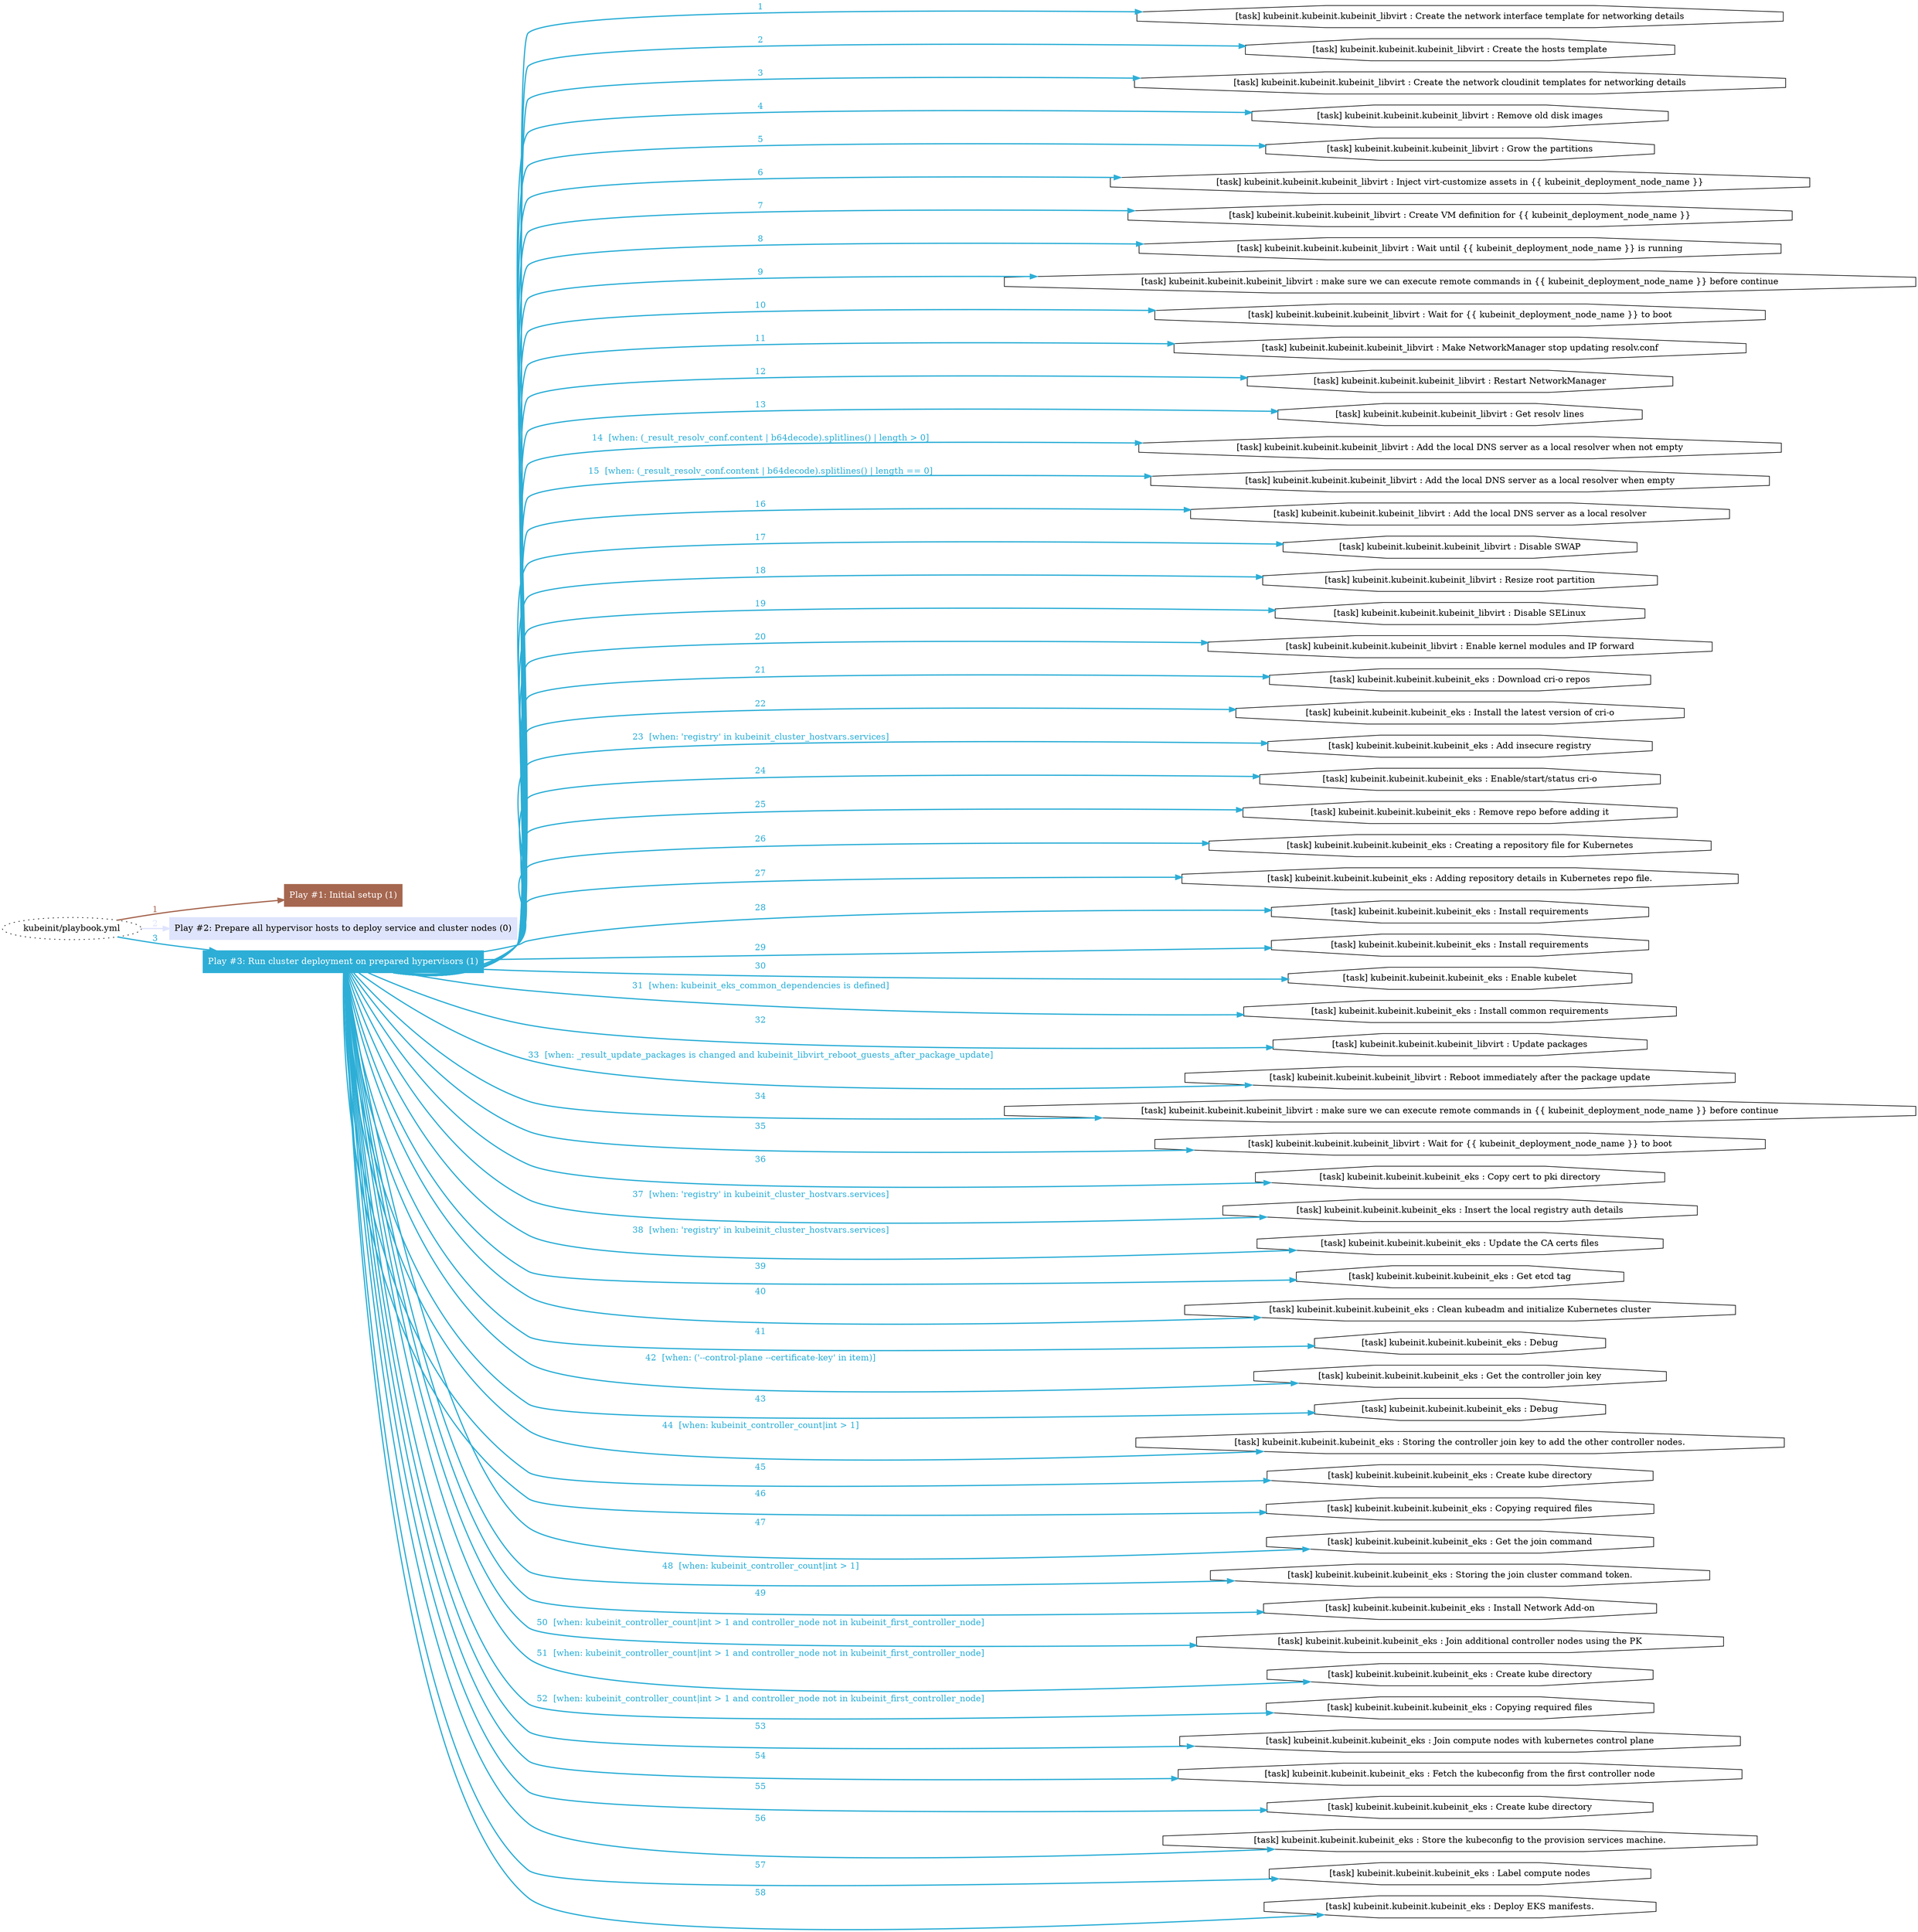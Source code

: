 digraph "kubeinit/playbook.yml "{
	graph [concentrate=true ordering=in rankdir=LR ratio=fill]
	edge [esep=5 sep=10]
	"kubeinit/playbook.yml" [id=root_node style=dotted]
	subgraph "Play #1: Initial setup (1) "{
		"Play #1: Initial setup (1)" [color="#a66750" fontcolor="#ffffff" id="play_c49511a4-8087-4552-a99a-be73bd675fc4" shape=box style=filled tooltip=localhost]
		"kubeinit/playbook.yml" -> "Play #1: Initial setup (1)" [label=1 color="#a66750" fontcolor="#a66750" id="edge_f1e9cc52-a44b-4df7-889f-54597509a7da" style=bold]
	}
	subgraph "Play #2: Prepare all hypervisor hosts to deploy service and cluster nodes (0) "{
		"Play #2: Prepare all hypervisor hosts to deploy service and cluster nodes (0)" [color="#dfe4fd" fontcolor="#000000" id="play_cf7ed102-b476-4156-9a11-986a63831063" shape=box style=filled tooltip=""]
		"kubeinit/playbook.yml" -> "Play #2: Prepare all hypervisor hosts to deploy service and cluster nodes (0)" [label=2 color="#dfe4fd" fontcolor="#dfe4fd" id="edge_db840cfa-36d4-438e-90d6-3155e73f8098" style=bold]
	}
	subgraph "Play #3: Run cluster deployment on prepared hypervisors (1) "{
		"Play #3: Run cluster deployment on prepared hypervisors (1)" [color="#2daed6" fontcolor="#ffffff" id="play_823f570b-f8f9-4501-80ab-931c36035272" shape=box style=filled tooltip=localhost]
		"kubeinit/playbook.yml" -> "Play #3: Run cluster deployment on prepared hypervisors (1)" [label=3 color="#2daed6" fontcolor="#2daed6" id="edge_3857cae8-c939-4791-9ce9-0c96936f4c60" style=bold]
		"task_e54ea33c-8368-4fe8-a0be-9c78f76446cb" [label="[task] kubeinit.kubeinit.kubeinit_libvirt : Create the network interface template for networking details" id="task_e54ea33c-8368-4fe8-a0be-9c78f76446cb" shape=octagon tooltip="[task] kubeinit.kubeinit.kubeinit_libvirt : Create the network interface template for networking details"]
		"Play #3: Run cluster deployment on prepared hypervisors (1)" -> "task_e54ea33c-8368-4fe8-a0be-9c78f76446cb" [label=1 color="#2daed6" fontcolor="#2daed6" id="edge_09293bf9-3b2f-4192-9197-107ade225ece" style=bold]
		"task_3b4a8a1a-33da-4553-b1f3-a86daa80fe8f" [label="[task] kubeinit.kubeinit.kubeinit_libvirt : Create the hosts template" id="task_3b4a8a1a-33da-4553-b1f3-a86daa80fe8f" shape=octagon tooltip="[task] kubeinit.kubeinit.kubeinit_libvirt : Create the hosts template"]
		"Play #3: Run cluster deployment on prepared hypervisors (1)" -> "task_3b4a8a1a-33da-4553-b1f3-a86daa80fe8f" [label=2 color="#2daed6" fontcolor="#2daed6" id="edge_17a104f6-9572-4b05-8105-3247ed7fc28f" style=bold]
		"task_3b9b2287-272d-4ce3-9032-e7b40362f691" [label="[task] kubeinit.kubeinit.kubeinit_libvirt : Create the network cloudinit templates for networking details" id="task_3b9b2287-272d-4ce3-9032-e7b40362f691" shape=octagon tooltip="[task] kubeinit.kubeinit.kubeinit_libvirt : Create the network cloudinit templates for networking details"]
		"Play #3: Run cluster deployment on prepared hypervisors (1)" -> "task_3b9b2287-272d-4ce3-9032-e7b40362f691" [label=3 color="#2daed6" fontcolor="#2daed6" id="edge_b97d6a75-719a-460d-99cb-056815b9a7fa" style=bold]
		"task_55a25495-c0ed-45e9-a9c8-602a12edd31d" [label="[task] kubeinit.kubeinit.kubeinit_libvirt : Remove old disk images" id="task_55a25495-c0ed-45e9-a9c8-602a12edd31d" shape=octagon tooltip="[task] kubeinit.kubeinit.kubeinit_libvirt : Remove old disk images"]
		"Play #3: Run cluster deployment on prepared hypervisors (1)" -> "task_55a25495-c0ed-45e9-a9c8-602a12edd31d" [label=4 color="#2daed6" fontcolor="#2daed6" id="edge_657dbd97-133d-45a9-8783-0d2aaf0525cf" style=bold]
		"task_ca8c4553-5d0a-4b66-9508-d85496637dac" [label="[task] kubeinit.kubeinit.kubeinit_libvirt : Grow the partitions" id="task_ca8c4553-5d0a-4b66-9508-d85496637dac" shape=octagon tooltip="[task] kubeinit.kubeinit.kubeinit_libvirt : Grow the partitions"]
		"Play #3: Run cluster deployment on prepared hypervisors (1)" -> "task_ca8c4553-5d0a-4b66-9508-d85496637dac" [label=5 color="#2daed6" fontcolor="#2daed6" id="edge_eacf04f3-d9b6-40bb-91ed-66164d177370" style=bold]
		"task_33eeee05-e735-442d-b516-857be7f79397" [label="[task] kubeinit.kubeinit.kubeinit_libvirt : Inject virt-customize assets in {{ kubeinit_deployment_node_name }}" id="task_33eeee05-e735-442d-b516-857be7f79397" shape=octagon tooltip="[task] kubeinit.kubeinit.kubeinit_libvirt : Inject virt-customize assets in {{ kubeinit_deployment_node_name }}"]
		"Play #3: Run cluster deployment on prepared hypervisors (1)" -> "task_33eeee05-e735-442d-b516-857be7f79397" [label=6 color="#2daed6" fontcolor="#2daed6" id="edge_53c4a6df-64da-4d97-8003-a27ffcce5506" style=bold]
		"task_3da1da0e-d875-47f5-9586-7090e00f3f9a" [label="[task] kubeinit.kubeinit.kubeinit_libvirt : Create VM definition for {{ kubeinit_deployment_node_name }}" id="task_3da1da0e-d875-47f5-9586-7090e00f3f9a" shape=octagon tooltip="[task] kubeinit.kubeinit.kubeinit_libvirt : Create VM definition for {{ kubeinit_deployment_node_name }}"]
		"Play #3: Run cluster deployment on prepared hypervisors (1)" -> "task_3da1da0e-d875-47f5-9586-7090e00f3f9a" [label=7 color="#2daed6" fontcolor="#2daed6" id="edge_ee2a6490-008e-449c-b854-0192a663aabd" style=bold]
		"task_b60c3e5b-bd10-4313-94ea-a87d76d6043c" [label="[task] kubeinit.kubeinit.kubeinit_libvirt : Wait until {{ kubeinit_deployment_node_name }} is running" id="task_b60c3e5b-bd10-4313-94ea-a87d76d6043c" shape=octagon tooltip="[task] kubeinit.kubeinit.kubeinit_libvirt : Wait until {{ kubeinit_deployment_node_name }} is running"]
		"Play #3: Run cluster deployment on prepared hypervisors (1)" -> "task_b60c3e5b-bd10-4313-94ea-a87d76d6043c" [label=8 color="#2daed6" fontcolor="#2daed6" id="edge_553bf18f-f040-43b3-b72f-b495015f669a" style=bold]
		"task_5cd1092a-3a15-4500-a2c6-8f2a4eca089a" [label="[task] kubeinit.kubeinit.kubeinit_libvirt : make sure we can execute remote commands in {{ kubeinit_deployment_node_name }} before continue" id="task_5cd1092a-3a15-4500-a2c6-8f2a4eca089a" shape=octagon tooltip="[task] kubeinit.kubeinit.kubeinit_libvirt : make sure we can execute remote commands in {{ kubeinit_deployment_node_name }} before continue"]
		"Play #3: Run cluster deployment on prepared hypervisors (1)" -> "task_5cd1092a-3a15-4500-a2c6-8f2a4eca089a" [label=9 color="#2daed6" fontcolor="#2daed6" id="edge_3f95a410-4b39-4a7d-aa43-247d545091ff" style=bold]
		"task_40d6627c-7d8f-463b-8057-b5bb32519025" [label="[task] kubeinit.kubeinit.kubeinit_libvirt : Wait for {{ kubeinit_deployment_node_name }} to boot" id="task_40d6627c-7d8f-463b-8057-b5bb32519025" shape=octagon tooltip="[task] kubeinit.kubeinit.kubeinit_libvirt : Wait for {{ kubeinit_deployment_node_name }} to boot"]
		"Play #3: Run cluster deployment on prepared hypervisors (1)" -> "task_40d6627c-7d8f-463b-8057-b5bb32519025" [label=10 color="#2daed6" fontcolor="#2daed6" id="edge_ad3c5b38-1ca5-47d3-bc16-ec2dd47f8707" style=bold]
		"task_02d5f171-5d3c-40cd-a9cc-3891fb27f107" [label="[task] kubeinit.kubeinit.kubeinit_libvirt : Make NetworkManager stop updating resolv.conf" id="task_02d5f171-5d3c-40cd-a9cc-3891fb27f107" shape=octagon tooltip="[task] kubeinit.kubeinit.kubeinit_libvirt : Make NetworkManager stop updating resolv.conf"]
		"Play #3: Run cluster deployment on prepared hypervisors (1)" -> "task_02d5f171-5d3c-40cd-a9cc-3891fb27f107" [label=11 color="#2daed6" fontcolor="#2daed6" id="edge_37e93060-5118-4778-9496-2f5b51429d5d" style=bold]
		"task_d406ec8b-7f32-4fcf-b3d1-9de695638236" [label="[task] kubeinit.kubeinit.kubeinit_libvirt : Restart NetworkManager" id="task_d406ec8b-7f32-4fcf-b3d1-9de695638236" shape=octagon tooltip="[task] kubeinit.kubeinit.kubeinit_libvirt : Restart NetworkManager"]
		"Play #3: Run cluster deployment on prepared hypervisors (1)" -> "task_d406ec8b-7f32-4fcf-b3d1-9de695638236" [label=12 color="#2daed6" fontcolor="#2daed6" id="edge_1cd62089-0f33-4c50-acda-a1221a85f86f" style=bold]
		"task_21b65b81-7a45-46eb-8469-bca39087e866" [label="[task] kubeinit.kubeinit.kubeinit_libvirt : Get resolv lines" id="task_21b65b81-7a45-46eb-8469-bca39087e866" shape=octagon tooltip="[task] kubeinit.kubeinit.kubeinit_libvirt : Get resolv lines"]
		"Play #3: Run cluster deployment on prepared hypervisors (1)" -> "task_21b65b81-7a45-46eb-8469-bca39087e866" [label=13 color="#2daed6" fontcolor="#2daed6" id="edge_28f84624-47d4-43f1-8133-8ede66fe9172" style=bold]
		"task_9b9feb0a-554b-4551-bdd8-b5e42f23289f" [label="[task] kubeinit.kubeinit.kubeinit_libvirt : Add the local DNS server as a local resolver when not empty" id="task_9b9feb0a-554b-4551-bdd8-b5e42f23289f" shape=octagon tooltip="[task] kubeinit.kubeinit.kubeinit_libvirt : Add the local DNS server as a local resolver when not empty"]
		"Play #3: Run cluster deployment on prepared hypervisors (1)" -> "task_9b9feb0a-554b-4551-bdd8-b5e42f23289f" [label="14  [when: (_result_resolv_conf.content | b64decode).splitlines() | length > 0]" color="#2daed6" fontcolor="#2daed6" id="edge_3448b249-dce8-4d92-a6be-da1d7c2c4b00" style=bold]
		"task_4ef5d6df-1e98-4328-bb5e-2e001b317364" [label="[task] kubeinit.kubeinit.kubeinit_libvirt : Add the local DNS server as a local resolver when empty" id="task_4ef5d6df-1e98-4328-bb5e-2e001b317364" shape=octagon tooltip="[task] kubeinit.kubeinit.kubeinit_libvirt : Add the local DNS server as a local resolver when empty"]
		"Play #3: Run cluster deployment on prepared hypervisors (1)" -> "task_4ef5d6df-1e98-4328-bb5e-2e001b317364" [label="15  [when: (_result_resolv_conf.content | b64decode).splitlines() | length == 0]" color="#2daed6" fontcolor="#2daed6" id="edge_5cfc3c4c-e375-4550-ba0d-e5492c9a02aa" style=bold]
		"task_21b57e58-ab38-40bd-8e41-34b328ad05c2" [label="[task] kubeinit.kubeinit.kubeinit_libvirt : Add the local DNS server as a local resolver" id="task_21b57e58-ab38-40bd-8e41-34b328ad05c2" shape=octagon tooltip="[task] kubeinit.kubeinit.kubeinit_libvirt : Add the local DNS server as a local resolver"]
		"Play #3: Run cluster deployment on prepared hypervisors (1)" -> "task_21b57e58-ab38-40bd-8e41-34b328ad05c2" [label=16 color="#2daed6" fontcolor="#2daed6" id="edge_5ed2160e-6be6-4e69-b289-77e1bfdd298e" style=bold]
		"task_f0ccde41-622f-4173-90e5-595069604034" [label="[task] kubeinit.kubeinit.kubeinit_libvirt : Disable SWAP" id="task_f0ccde41-622f-4173-90e5-595069604034" shape=octagon tooltip="[task] kubeinit.kubeinit.kubeinit_libvirt : Disable SWAP"]
		"Play #3: Run cluster deployment on prepared hypervisors (1)" -> "task_f0ccde41-622f-4173-90e5-595069604034" [label=17 color="#2daed6" fontcolor="#2daed6" id="edge_2f26a306-4087-4c3d-8904-123a86d3d93a" style=bold]
		"task_2e50c91f-333f-451d-a18a-c0480aa24d89" [label="[task] kubeinit.kubeinit.kubeinit_libvirt : Resize root partition" id="task_2e50c91f-333f-451d-a18a-c0480aa24d89" shape=octagon tooltip="[task] kubeinit.kubeinit.kubeinit_libvirt : Resize root partition"]
		"Play #3: Run cluster deployment on prepared hypervisors (1)" -> "task_2e50c91f-333f-451d-a18a-c0480aa24d89" [label=18 color="#2daed6" fontcolor="#2daed6" id="edge_942eea67-0f9b-440b-b512-28aba415a7b0" style=bold]
		"task_55a150a6-99e9-4d85-a323-2c80a6c00440" [label="[task] kubeinit.kubeinit.kubeinit_libvirt : Disable SELinux" id="task_55a150a6-99e9-4d85-a323-2c80a6c00440" shape=octagon tooltip="[task] kubeinit.kubeinit.kubeinit_libvirt : Disable SELinux"]
		"Play #3: Run cluster deployment on prepared hypervisors (1)" -> "task_55a150a6-99e9-4d85-a323-2c80a6c00440" [label=19 color="#2daed6" fontcolor="#2daed6" id="edge_df60f6a3-a3cd-4b08-a9e0-c5749aad5ce5" style=bold]
		"task_986c35ab-73b2-4a0a-9c53-c461c5a108d2" [label="[task] kubeinit.kubeinit.kubeinit_libvirt : Enable kernel modules and IP forward" id="task_986c35ab-73b2-4a0a-9c53-c461c5a108d2" shape=octagon tooltip="[task] kubeinit.kubeinit.kubeinit_libvirt : Enable kernel modules and IP forward"]
		"Play #3: Run cluster deployment on prepared hypervisors (1)" -> "task_986c35ab-73b2-4a0a-9c53-c461c5a108d2" [label=20 color="#2daed6" fontcolor="#2daed6" id="edge_3cd84695-3826-462b-8ca0-756b50103aa3" style=bold]
		"task_8c239e4b-928b-496a-968c-f0f75912764d" [label="[task] kubeinit.kubeinit.kubeinit_eks : Download cri-o repos" id="task_8c239e4b-928b-496a-968c-f0f75912764d" shape=octagon tooltip="[task] kubeinit.kubeinit.kubeinit_eks : Download cri-o repos"]
		"Play #3: Run cluster deployment on prepared hypervisors (1)" -> "task_8c239e4b-928b-496a-968c-f0f75912764d" [label=21 color="#2daed6" fontcolor="#2daed6" id="edge_8c22aade-b319-4116-9a85-ce64f8c9d01c" style=bold]
		"task_58297e1e-8909-4b02-96cc-df063313cdd6" [label="[task] kubeinit.kubeinit.kubeinit_eks : Install the latest version of cri-o" id="task_58297e1e-8909-4b02-96cc-df063313cdd6" shape=octagon tooltip="[task] kubeinit.kubeinit.kubeinit_eks : Install the latest version of cri-o"]
		"Play #3: Run cluster deployment on prepared hypervisors (1)" -> "task_58297e1e-8909-4b02-96cc-df063313cdd6" [label=22 color="#2daed6" fontcolor="#2daed6" id="edge_35151c7c-90c2-4417-8019-e7e0ebb4e418" style=bold]
		"task_4ad93a55-554c-462f-8f2c-f059fc25e26f" [label="[task] kubeinit.kubeinit.kubeinit_eks : Add insecure registry" id="task_4ad93a55-554c-462f-8f2c-f059fc25e26f" shape=octagon tooltip="[task] kubeinit.kubeinit.kubeinit_eks : Add insecure registry"]
		"Play #3: Run cluster deployment on prepared hypervisors (1)" -> "task_4ad93a55-554c-462f-8f2c-f059fc25e26f" [label="23  [when: 'registry' in kubeinit_cluster_hostvars.services]" color="#2daed6" fontcolor="#2daed6" id="edge_1197205e-fd06-4cd7-963a-7331912909aa" style=bold]
		"task_05b49c51-44c3-4b22-9505-ec38a32e207b" [label="[task] kubeinit.kubeinit.kubeinit_eks : Enable/start/status cri-o" id="task_05b49c51-44c3-4b22-9505-ec38a32e207b" shape=octagon tooltip="[task] kubeinit.kubeinit.kubeinit_eks : Enable/start/status cri-o"]
		"Play #3: Run cluster deployment on prepared hypervisors (1)" -> "task_05b49c51-44c3-4b22-9505-ec38a32e207b" [label=24 color="#2daed6" fontcolor="#2daed6" id="edge_097bbe85-46ea-4715-9358-f7fa9f80e4a1" style=bold]
		"task_e19ff15f-6184-4781-9b53-96444b2626bb" [label="[task] kubeinit.kubeinit.kubeinit_eks : Remove repo before adding it" id="task_e19ff15f-6184-4781-9b53-96444b2626bb" shape=octagon tooltip="[task] kubeinit.kubeinit.kubeinit_eks : Remove repo before adding it"]
		"Play #3: Run cluster deployment on prepared hypervisors (1)" -> "task_e19ff15f-6184-4781-9b53-96444b2626bb" [label=25 color="#2daed6" fontcolor="#2daed6" id="edge_a61542e9-41b2-4b5b-af0a-245f3619e653" style=bold]
		"task_b5b6aa7d-cb84-428f-8775-4002ca479fa7" [label="[task] kubeinit.kubeinit.kubeinit_eks : Creating a repository file for Kubernetes" id="task_b5b6aa7d-cb84-428f-8775-4002ca479fa7" shape=octagon tooltip="[task] kubeinit.kubeinit.kubeinit_eks : Creating a repository file for Kubernetes"]
		"Play #3: Run cluster deployment on prepared hypervisors (1)" -> "task_b5b6aa7d-cb84-428f-8775-4002ca479fa7" [label=26 color="#2daed6" fontcolor="#2daed6" id="edge_5c37aab2-3dd0-4c84-8db6-5c9518e142b7" style=bold]
		"task_c5b44eee-5e8d-44d5-8bbd-839825b1b0e5" [label="[task] kubeinit.kubeinit.kubeinit_eks : Adding repository details in Kubernetes repo file." id="task_c5b44eee-5e8d-44d5-8bbd-839825b1b0e5" shape=octagon tooltip="[task] kubeinit.kubeinit.kubeinit_eks : Adding repository details in Kubernetes repo file."]
		"Play #3: Run cluster deployment on prepared hypervisors (1)" -> "task_c5b44eee-5e8d-44d5-8bbd-839825b1b0e5" [label=27 color="#2daed6" fontcolor="#2daed6" id="edge_57edb67e-5cbe-4fc1-a0df-4a984a0e158f" style=bold]
		"task_4bd0d991-fa41-466c-9046-9f01c54239a7" [label="[task] kubeinit.kubeinit.kubeinit_eks : Install requirements" id="task_4bd0d991-fa41-466c-9046-9f01c54239a7" shape=octagon tooltip="[task] kubeinit.kubeinit.kubeinit_eks : Install requirements"]
		"Play #3: Run cluster deployment on prepared hypervisors (1)" -> "task_4bd0d991-fa41-466c-9046-9f01c54239a7" [label=28 color="#2daed6" fontcolor="#2daed6" id="edge_ec6b163e-2ce3-4ab8-9272-f46e115f18a3" style=bold]
		"task_f7db920d-a3b5-457e-acd8-02efd51da6fd" [label="[task] kubeinit.kubeinit.kubeinit_eks : Install requirements" id="task_f7db920d-a3b5-457e-acd8-02efd51da6fd" shape=octagon tooltip="[task] kubeinit.kubeinit.kubeinit_eks : Install requirements"]
		"Play #3: Run cluster deployment on prepared hypervisors (1)" -> "task_f7db920d-a3b5-457e-acd8-02efd51da6fd" [label=29 color="#2daed6" fontcolor="#2daed6" id="edge_4f1d2193-8389-4169-a1ec-14d72dccc3b1" style=bold]
		"task_49d846dc-3008-40aa-a968-ad82059b0dfb" [label="[task] kubeinit.kubeinit.kubeinit_eks : Enable kubelet" id="task_49d846dc-3008-40aa-a968-ad82059b0dfb" shape=octagon tooltip="[task] kubeinit.kubeinit.kubeinit_eks : Enable kubelet"]
		"Play #3: Run cluster deployment on prepared hypervisors (1)" -> "task_49d846dc-3008-40aa-a968-ad82059b0dfb" [label=30 color="#2daed6" fontcolor="#2daed6" id="edge_0fe31835-6037-4ec1-8d22-96db6827814f" style=bold]
		"task_8223e580-ec2d-44ff-926e-26c1abb3609d" [label="[task] kubeinit.kubeinit.kubeinit_eks : Install common requirements" id="task_8223e580-ec2d-44ff-926e-26c1abb3609d" shape=octagon tooltip="[task] kubeinit.kubeinit.kubeinit_eks : Install common requirements"]
		"Play #3: Run cluster deployment on prepared hypervisors (1)" -> "task_8223e580-ec2d-44ff-926e-26c1abb3609d" [label="31  [when: kubeinit_eks_common_dependencies is defined]" color="#2daed6" fontcolor="#2daed6" id="edge_8948dcbb-f964-4637-8d63-1f75e1e11136" style=bold]
		"task_3be1d66d-72d8-4529-8d23-06c9751939c3" [label="[task] kubeinit.kubeinit.kubeinit_libvirt : Update packages" id="task_3be1d66d-72d8-4529-8d23-06c9751939c3" shape=octagon tooltip="[task] kubeinit.kubeinit.kubeinit_libvirt : Update packages"]
		"Play #3: Run cluster deployment on prepared hypervisors (1)" -> "task_3be1d66d-72d8-4529-8d23-06c9751939c3" [label=32 color="#2daed6" fontcolor="#2daed6" id="edge_17478565-9b89-4697-ac4d-5b7a4055d60b" style=bold]
		"task_16e904f3-1bb7-4ec2-85c8-48727936a75d" [label="[task] kubeinit.kubeinit.kubeinit_libvirt : Reboot immediately after the package update" id="task_16e904f3-1bb7-4ec2-85c8-48727936a75d" shape=octagon tooltip="[task] kubeinit.kubeinit.kubeinit_libvirt : Reboot immediately after the package update"]
		"Play #3: Run cluster deployment on prepared hypervisors (1)" -> "task_16e904f3-1bb7-4ec2-85c8-48727936a75d" [label="33  [when: _result_update_packages is changed and kubeinit_libvirt_reboot_guests_after_package_update]" color="#2daed6" fontcolor="#2daed6" id="edge_656f8a66-faf6-4d72-a0b9-2b1999ea5ed1" style=bold]
		"task_4a36c8c1-9124-4e57-ac1d-2d069821ff45" [label="[task] kubeinit.kubeinit.kubeinit_libvirt : make sure we can execute remote commands in {{ kubeinit_deployment_node_name }} before continue" id="task_4a36c8c1-9124-4e57-ac1d-2d069821ff45" shape=octagon tooltip="[task] kubeinit.kubeinit.kubeinit_libvirt : make sure we can execute remote commands in {{ kubeinit_deployment_node_name }} before continue"]
		"Play #3: Run cluster deployment on prepared hypervisors (1)" -> "task_4a36c8c1-9124-4e57-ac1d-2d069821ff45" [label=34 color="#2daed6" fontcolor="#2daed6" id="edge_e56ad532-cfd2-4581-b038-29b215d98460" style=bold]
		"task_da17bf57-35d2-48dd-abdb-e5831f02634c" [label="[task] kubeinit.kubeinit.kubeinit_libvirt : Wait for {{ kubeinit_deployment_node_name }} to boot" id="task_da17bf57-35d2-48dd-abdb-e5831f02634c" shape=octagon tooltip="[task] kubeinit.kubeinit.kubeinit_libvirt : Wait for {{ kubeinit_deployment_node_name }} to boot"]
		"Play #3: Run cluster deployment on prepared hypervisors (1)" -> "task_da17bf57-35d2-48dd-abdb-e5831f02634c" [label=35 color="#2daed6" fontcolor="#2daed6" id="edge_11bbb2cc-6e72-4567-8ce9-ff021b2e9493" style=bold]
		"task_636f7c34-cd8f-4a1b-a5ed-ab1614b55abb" [label="[task] kubeinit.kubeinit.kubeinit_eks : Copy cert to pki directory" id="task_636f7c34-cd8f-4a1b-a5ed-ab1614b55abb" shape=octagon tooltip="[task] kubeinit.kubeinit.kubeinit_eks : Copy cert to pki directory"]
		"Play #3: Run cluster deployment on prepared hypervisors (1)" -> "task_636f7c34-cd8f-4a1b-a5ed-ab1614b55abb" [label=36 color="#2daed6" fontcolor="#2daed6" id="edge_701aef4b-9a9f-418e-a119-12aaa2bb227a" style=bold]
		"task_8390e9d0-d28b-4143-b240-bbbee0fa085f" [label="[task] kubeinit.kubeinit.kubeinit_eks : Insert the local registry auth details" id="task_8390e9d0-d28b-4143-b240-bbbee0fa085f" shape=octagon tooltip="[task] kubeinit.kubeinit.kubeinit_eks : Insert the local registry auth details"]
		"Play #3: Run cluster deployment on prepared hypervisors (1)" -> "task_8390e9d0-d28b-4143-b240-bbbee0fa085f" [label="37  [when: 'registry' in kubeinit_cluster_hostvars.services]" color="#2daed6" fontcolor="#2daed6" id="edge_2d465594-8ab3-4b1c-ac45-b25c3de453a4" style=bold]
		"task_bc7a4d04-1667-4069-a672-7f1e1ce3ef2b" [label="[task] kubeinit.kubeinit.kubeinit_eks : Update the CA certs files" id="task_bc7a4d04-1667-4069-a672-7f1e1ce3ef2b" shape=octagon tooltip="[task] kubeinit.kubeinit.kubeinit_eks : Update the CA certs files"]
		"Play #3: Run cluster deployment on prepared hypervisors (1)" -> "task_bc7a4d04-1667-4069-a672-7f1e1ce3ef2b" [label="38  [when: 'registry' in kubeinit_cluster_hostvars.services]" color="#2daed6" fontcolor="#2daed6" id="edge_15627a6a-26fe-46a1-9299-4a4a99b15709" style=bold]
		"task_9ef986d4-a87a-4875-9712-a6809f56d76e" [label="[task] kubeinit.kubeinit.kubeinit_eks : Get etcd tag" id="task_9ef986d4-a87a-4875-9712-a6809f56d76e" shape=octagon tooltip="[task] kubeinit.kubeinit.kubeinit_eks : Get etcd tag"]
		"Play #3: Run cluster deployment on prepared hypervisors (1)" -> "task_9ef986d4-a87a-4875-9712-a6809f56d76e" [label=39 color="#2daed6" fontcolor="#2daed6" id="edge_18f5f611-f2b2-47ab-a5a0-01e6ce79e4aa" style=bold]
		"task_c1389a68-8d34-43d4-adfa-33e7c0f359de" [label="[task] kubeinit.kubeinit.kubeinit_eks : Clean kubeadm and initialize Kubernetes cluster" id="task_c1389a68-8d34-43d4-adfa-33e7c0f359de" shape=octagon tooltip="[task] kubeinit.kubeinit.kubeinit_eks : Clean kubeadm and initialize Kubernetes cluster"]
		"Play #3: Run cluster deployment on prepared hypervisors (1)" -> "task_c1389a68-8d34-43d4-adfa-33e7c0f359de" [label=40 color="#2daed6" fontcolor="#2daed6" id="edge_4fcd4eef-95f6-487f-aba5-e5196d3aed9f" style=bold]
		"task_071b0ab6-cf02-4158-bc63-d50e4e152d1c" [label="[task] kubeinit.kubeinit.kubeinit_eks : Debug" id="task_071b0ab6-cf02-4158-bc63-d50e4e152d1c" shape=octagon tooltip="[task] kubeinit.kubeinit.kubeinit_eks : Debug"]
		"Play #3: Run cluster deployment on prepared hypervisors (1)" -> "task_071b0ab6-cf02-4158-bc63-d50e4e152d1c" [label=41 color="#2daed6" fontcolor="#2daed6" id="edge_ccc3ace8-7fb3-4fd5-a6b8-b5b36d4dc9bd" style=bold]
		"task_f9f689de-d308-479b-8772-0014e975d276" [label="[task] kubeinit.kubeinit.kubeinit_eks : Get the controller join key" id="task_f9f689de-d308-479b-8772-0014e975d276" shape=octagon tooltip="[task] kubeinit.kubeinit.kubeinit_eks : Get the controller join key"]
		"Play #3: Run cluster deployment on prepared hypervisors (1)" -> "task_f9f689de-d308-479b-8772-0014e975d276" [label="42  [when: ('--control-plane --certificate-key' in item)]" color="#2daed6" fontcolor="#2daed6" id="edge_99c719ce-37ae-4f66-a0f6-137ef1352383" style=bold]
		"task_1a1c515b-2f89-4b5a-9da5-6cf45689d8fb" [label="[task] kubeinit.kubeinit.kubeinit_eks : Debug" id="task_1a1c515b-2f89-4b5a-9da5-6cf45689d8fb" shape=octagon tooltip="[task] kubeinit.kubeinit.kubeinit_eks : Debug"]
		"Play #3: Run cluster deployment on prepared hypervisors (1)" -> "task_1a1c515b-2f89-4b5a-9da5-6cf45689d8fb" [label=43 color="#2daed6" fontcolor="#2daed6" id="edge_d4f3d6d8-cd9c-497d-bd00-d72d055910d1" style=bold]
		"task_77c951e5-f4ff-4f9b-9887-c56ddf5a0b67" [label="[task] kubeinit.kubeinit.kubeinit_eks : Storing the controller join key to add the other controller nodes." id="task_77c951e5-f4ff-4f9b-9887-c56ddf5a0b67" shape=octagon tooltip="[task] kubeinit.kubeinit.kubeinit_eks : Storing the controller join key to add the other controller nodes."]
		"Play #3: Run cluster deployment on prepared hypervisors (1)" -> "task_77c951e5-f4ff-4f9b-9887-c56ddf5a0b67" [label="44  [when: kubeinit_controller_count|int > 1]" color="#2daed6" fontcolor="#2daed6" id="edge_3ae1da7a-f4d4-41aa-bc37-fe24d12fa8df" style=bold]
		"task_c2c61840-abb2-4984-9788-542b536b5e79" [label="[task] kubeinit.kubeinit.kubeinit_eks : Create kube directory" id="task_c2c61840-abb2-4984-9788-542b536b5e79" shape=octagon tooltip="[task] kubeinit.kubeinit.kubeinit_eks : Create kube directory"]
		"Play #3: Run cluster deployment on prepared hypervisors (1)" -> "task_c2c61840-abb2-4984-9788-542b536b5e79" [label=45 color="#2daed6" fontcolor="#2daed6" id="edge_f13e56d8-e974-4d5c-8af7-4374735aabd2" style=bold]
		"task_4665fac5-09c7-433c-a0aa-3dc2a326f05a" [label="[task] kubeinit.kubeinit.kubeinit_eks : Copying required files" id="task_4665fac5-09c7-433c-a0aa-3dc2a326f05a" shape=octagon tooltip="[task] kubeinit.kubeinit.kubeinit_eks : Copying required files"]
		"Play #3: Run cluster deployment on prepared hypervisors (1)" -> "task_4665fac5-09c7-433c-a0aa-3dc2a326f05a" [label=46 color="#2daed6" fontcolor="#2daed6" id="edge_c44ac5be-655f-4675-bd07-6f27ee7722a9" style=bold]
		"task_a18f7b78-652d-4571-beee-26d4d2e79dbc" [label="[task] kubeinit.kubeinit.kubeinit_eks : Get the join command" id="task_a18f7b78-652d-4571-beee-26d4d2e79dbc" shape=octagon tooltip="[task] kubeinit.kubeinit.kubeinit_eks : Get the join command"]
		"Play #3: Run cluster deployment on prepared hypervisors (1)" -> "task_a18f7b78-652d-4571-beee-26d4d2e79dbc" [label=47 color="#2daed6" fontcolor="#2daed6" id="edge_7b13cfe5-3cca-4474-868c-a83054ba8049" style=bold]
		"task_0928c1eb-7409-4f0a-a626-ae6fca04a943" [label="[task] kubeinit.kubeinit.kubeinit_eks : Storing the join cluster command token." id="task_0928c1eb-7409-4f0a-a626-ae6fca04a943" shape=octagon tooltip="[task] kubeinit.kubeinit.kubeinit_eks : Storing the join cluster command token."]
		"Play #3: Run cluster deployment on prepared hypervisors (1)" -> "task_0928c1eb-7409-4f0a-a626-ae6fca04a943" [label="48  [when: kubeinit_controller_count|int > 1]" color="#2daed6" fontcolor="#2daed6" id="edge_54d4909e-ac02-44f0-987c-47f76a207138" style=bold]
		"task_23c7d8c1-1cad-4c1a-a92b-8dc20b3580e3" [label="[task] kubeinit.kubeinit.kubeinit_eks : Install Network Add-on" id="task_23c7d8c1-1cad-4c1a-a92b-8dc20b3580e3" shape=octagon tooltip="[task] kubeinit.kubeinit.kubeinit_eks : Install Network Add-on"]
		"Play #3: Run cluster deployment on prepared hypervisors (1)" -> "task_23c7d8c1-1cad-4c1a-a92b-8dc20b3580e3" [label=49 color="#2daed6" fontcolor="#2daed6" id="edge_b6faad22-4087-470d-8455-9c4e5563299a" style=bold]
		"task_0c012b27-baf7-4aa0-bc00-7d20a46fbb7f" [label="[task] kubeinit.kubeinit.kubeinit_eks : Join additional controller nodes using the PK" id="task_0c012b27-baf7-4aa0-bc00-7d20a46fbb7f" shape=octagon tooltip="[task] kubeinit.kubeinit.kubeinit_eks : Join additional controller nodes using the PK"]
		"Play #3: Run cluster deployment on prepared hypervisors (1)" -> "task_0c012b27-baf7-4aa0-bc00-7d20a46fbb7f" [label="50  [when: kubeinit_controller_count|int > 1 and controller_node not in kubeinit_first_controller_node]" color="#2daed6" fontcolor="#2daed6" id="edge_ebfd3ef1-fb2f-499d-b1f8-dda1ef804746" style=bold]
		"task_338554a7-29f5-4579-8b12-541a4c24795d" [label="[task] kubeinit.kubeinit.kubeinit_eks : Create kube directory" id="task_338554a7-29f5-4579-8b12-541a4c24795d" shape=octagon tooltip="[task] kubeinit.kubeinit.kubeinit_eks : Create kube directory"]
		"Play #3: Run cluster deployment on prepared hypervisors (1)" -> "task_338554a7-29f5-4579-8b12-541a4c24795d" [label="51  [when: kubeinit_controller_count|int > 1 and controller_node not in kubeinit_first_controller_node]" color="#2daed6" fontcolor="#2daed6" id="edge_06e32ea3-d297-400f-ba34-1e837238ea20" style=bold]
		"task_3d540e4c-93e4-4dec-9912-a22864e2b2ea" [label="[task] kubeinit.kubeinit.kubeinit_eks : Copying required files" id="task_3d540e4c-93e4-4dec-9912-a22864e2b2ea" shape=octagon tooltip="[task] kubeinit.kubeinit.kubeinit_eks : Copying required files"]
		"Play #3: Run cluster deployment on prepared hypervisors (1)" -> "task_3d540e4c-93e4-4dec-9912-a22864e2b2ea" [label="52  [when: kubeinit_controller_count|int > 1 and controller_node not in kubeinit_first_controller_node]" color="#2daed6" fontcolor="#2daed6" id="edge_93c8f753-68ce-4921-bfe3-05b6039e5bae" style=bold]
		"task_56c45646-2166-40f6-86d4-6ea04c5596b3" [label="[task] kubeinit.kubeinit.kubeinit_eks : Join compute nodes with kubernetes control plane" id="task_56c45646-2166-40f6-86d4-6ea04c5596b3" shape=octagon tooltip="[task] kubeinit.kubeinit.kubeinit_eks : Join compute nodes with kubernetes control plane"]
		"Play #3: Run cluster deployment on prepared hypervisors (1)" -> "task_56c45646-2166-40f6-86d4-6ea04c5596b3" [label=53 color="#2daed6" fontcolor="#2daed6" id="edge_af68dbfb-97d0-4894-b2d4-5c14ae683baa" style=bold]
		"task_d748408e-8422-4aeb-9592-ed7a8c09d631" [label="[task] kubeinit.kubeinit.kubeinit_eks : Fetch the kubeconfig from the first controller node" id="task_d748408e-8422-4aeb-9592-ed7a8c09d631" shape=octagon tooltip="[task] kubeinit.kubeinit.kubeinit_eks : Fetch the kubeconfig from the first controller node"]
		"Play #3: Run cluster deployment on prepared hypervisors (1)" -> "task_d748408e-8422-4aeb-9592-ed7a8c09d631" [label=54 color="#2daed6" fontcolor="#2daed6" id="edge_89a07153-ea35-4aa3-8344-ad24ba9fba82" style=bold]
		"task_50f8ba43-6f04-41ff-a410-7a12a12041a9" [label="[task] kubeinit.kubeinit.kubeinit_eks : Create kube directory" id="task_50f8ba43-6f04-41ff-a410-7a12a12041a9" shape=octagon tooltip="[task] kubeinit.kubeinit.kubeinit_eks : Create kube directory"]
		"Play #3: Run cluster deployment on prepared hypervisors (1)" -> "task_50f8ba43-6f04-41ff-a410-7a12a12041a9" [label=55 color="#2daed6" fontcolor="#2daed6" id="edge_09b93a56-f969-49ad-a41b-ce97578945f6" style=bold]
		"task_3dbee988-66d7-4501-9137-ededbae5e1c5" [label="[task] kubeinit.kubeinit.kubeinit_eks : Store the kubeconfig to the provision services machine." id="task_3dbee988-66d7-4501-9137-ededbae5e1c5" shape=octagon tooltip="[task] kubeinit.kubeinit.kubeinit_eks : Store the kubeconfig to the provision services machine."]
		"Play #3: Run cluster deployment on prepared hypervisors (1)" -> "task_3dbee988-66d7-4501-9137-ededbae5e1c5" [label=56 color="#2daed6" fontcolor="#2daed6" id="edge_a589e230-bcde-4f42-891c-a459678a825c" style=bold]
		"task_2e155c52-9351-4489-bc00-a1cda0f6d2a1" [label="[task] kubeinit.kubeinit.kubeinit_eks : Label compute nodes" id="task_2e155c52-9351-4489-bc00-a1cda0f6d2a1" shape=octagon tooltip="[task] kubeinit.kubeinit.kubeinit_eks : Label compute nodes"]
		"Play #3: Run cluster deployment on prepared hypervisors (1)" -> "task_2e155c52-9351-4489-bc00-a1cda0f6d2a1" [label=57 color="#2daed6" fontcolor="#2daed6" id="edge_1dab77e7-f398-4bfa-b9a8-6bd421028d3b" style=bold]
		"task_d8c15312-d197-488b-83f3-e9f0c9c238df" [label="[task] kubeinit.kubeinit.kubeinit_eks : Deploy EKS manifests." id="task_d8c15312-d197-488b-83f3-e9f0c9c238df" shape=octagon tooltip="[task] kubeinit.kubeinit.kubeinit_eks : Deploy EKS manifests."]
		"Play #3: Run cluster deployment on prepared hypervisors (1)" -> "task_d8c15312-d197-488b-83f3-e9f0c9c238df" [label=58 color="#2daed6" fontcolor="#2daed6" id="edge_b980b152-2604-4e4d-b7b0-a961a7d78bc5" style=bold]
	}
}
